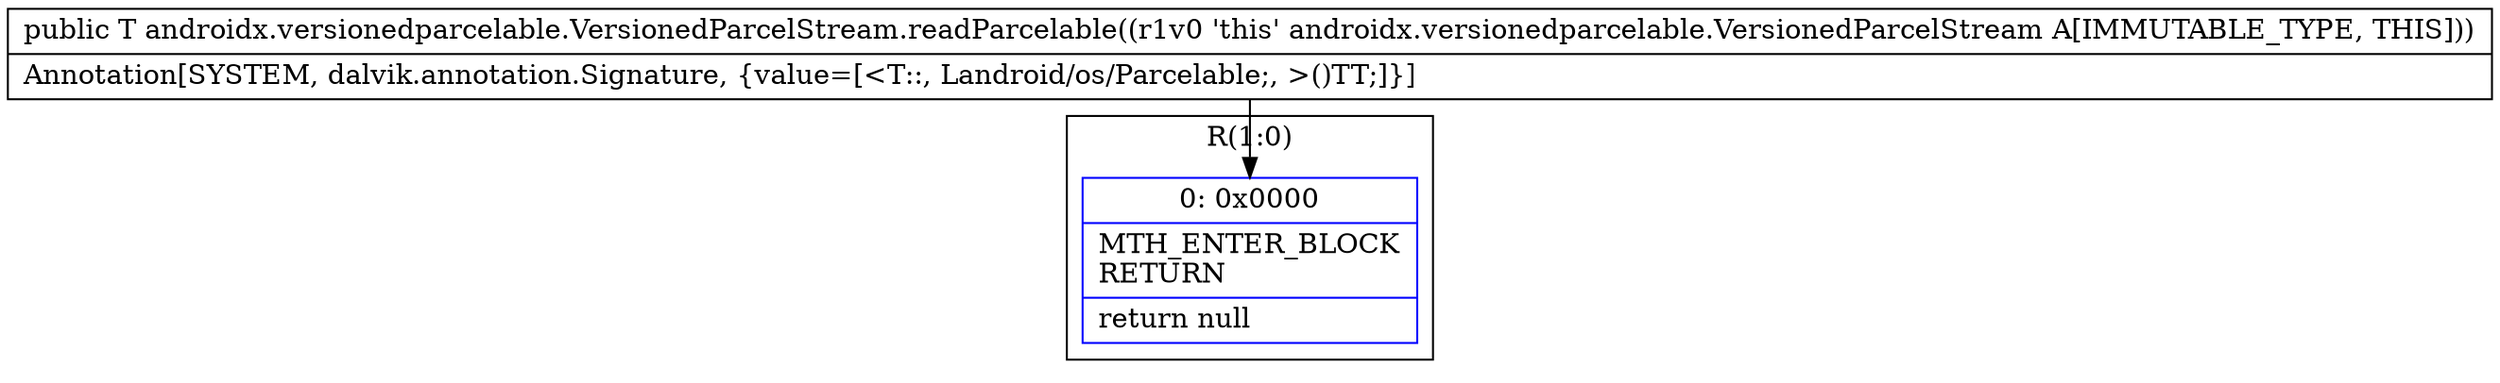 digraph "CFG forandroidx.versionedparcelable.VersionedParcelStream.readParcelable()Landroid\/os\/Parcelable;" {
subgraph cluster_Region_612089930 {
label = "R(1:0)";
node [shape=record,color=blue];
Node_0 [shape=record,label="{0\:\ 0x0000|MTH_ENTER_BLOCK\lRETURN\l|return null\l}"];
}
MethodNode[shape=record,label="{public T androidx.versionedparcelable.VersionedParcelStream.readParcelable((r1v0 'this' androidx.versionedparcelable.VersionedParcelStream A[IMMUTABLE_TYPE, THIS]))  | Annotation[SYSTEM, dalvik.annotation.Signature, \{value=[\<T::, Landroid\/os\/Parcelable;, \>()TT;]\}]\l}"];
MethodNode -> Node_0;
}

